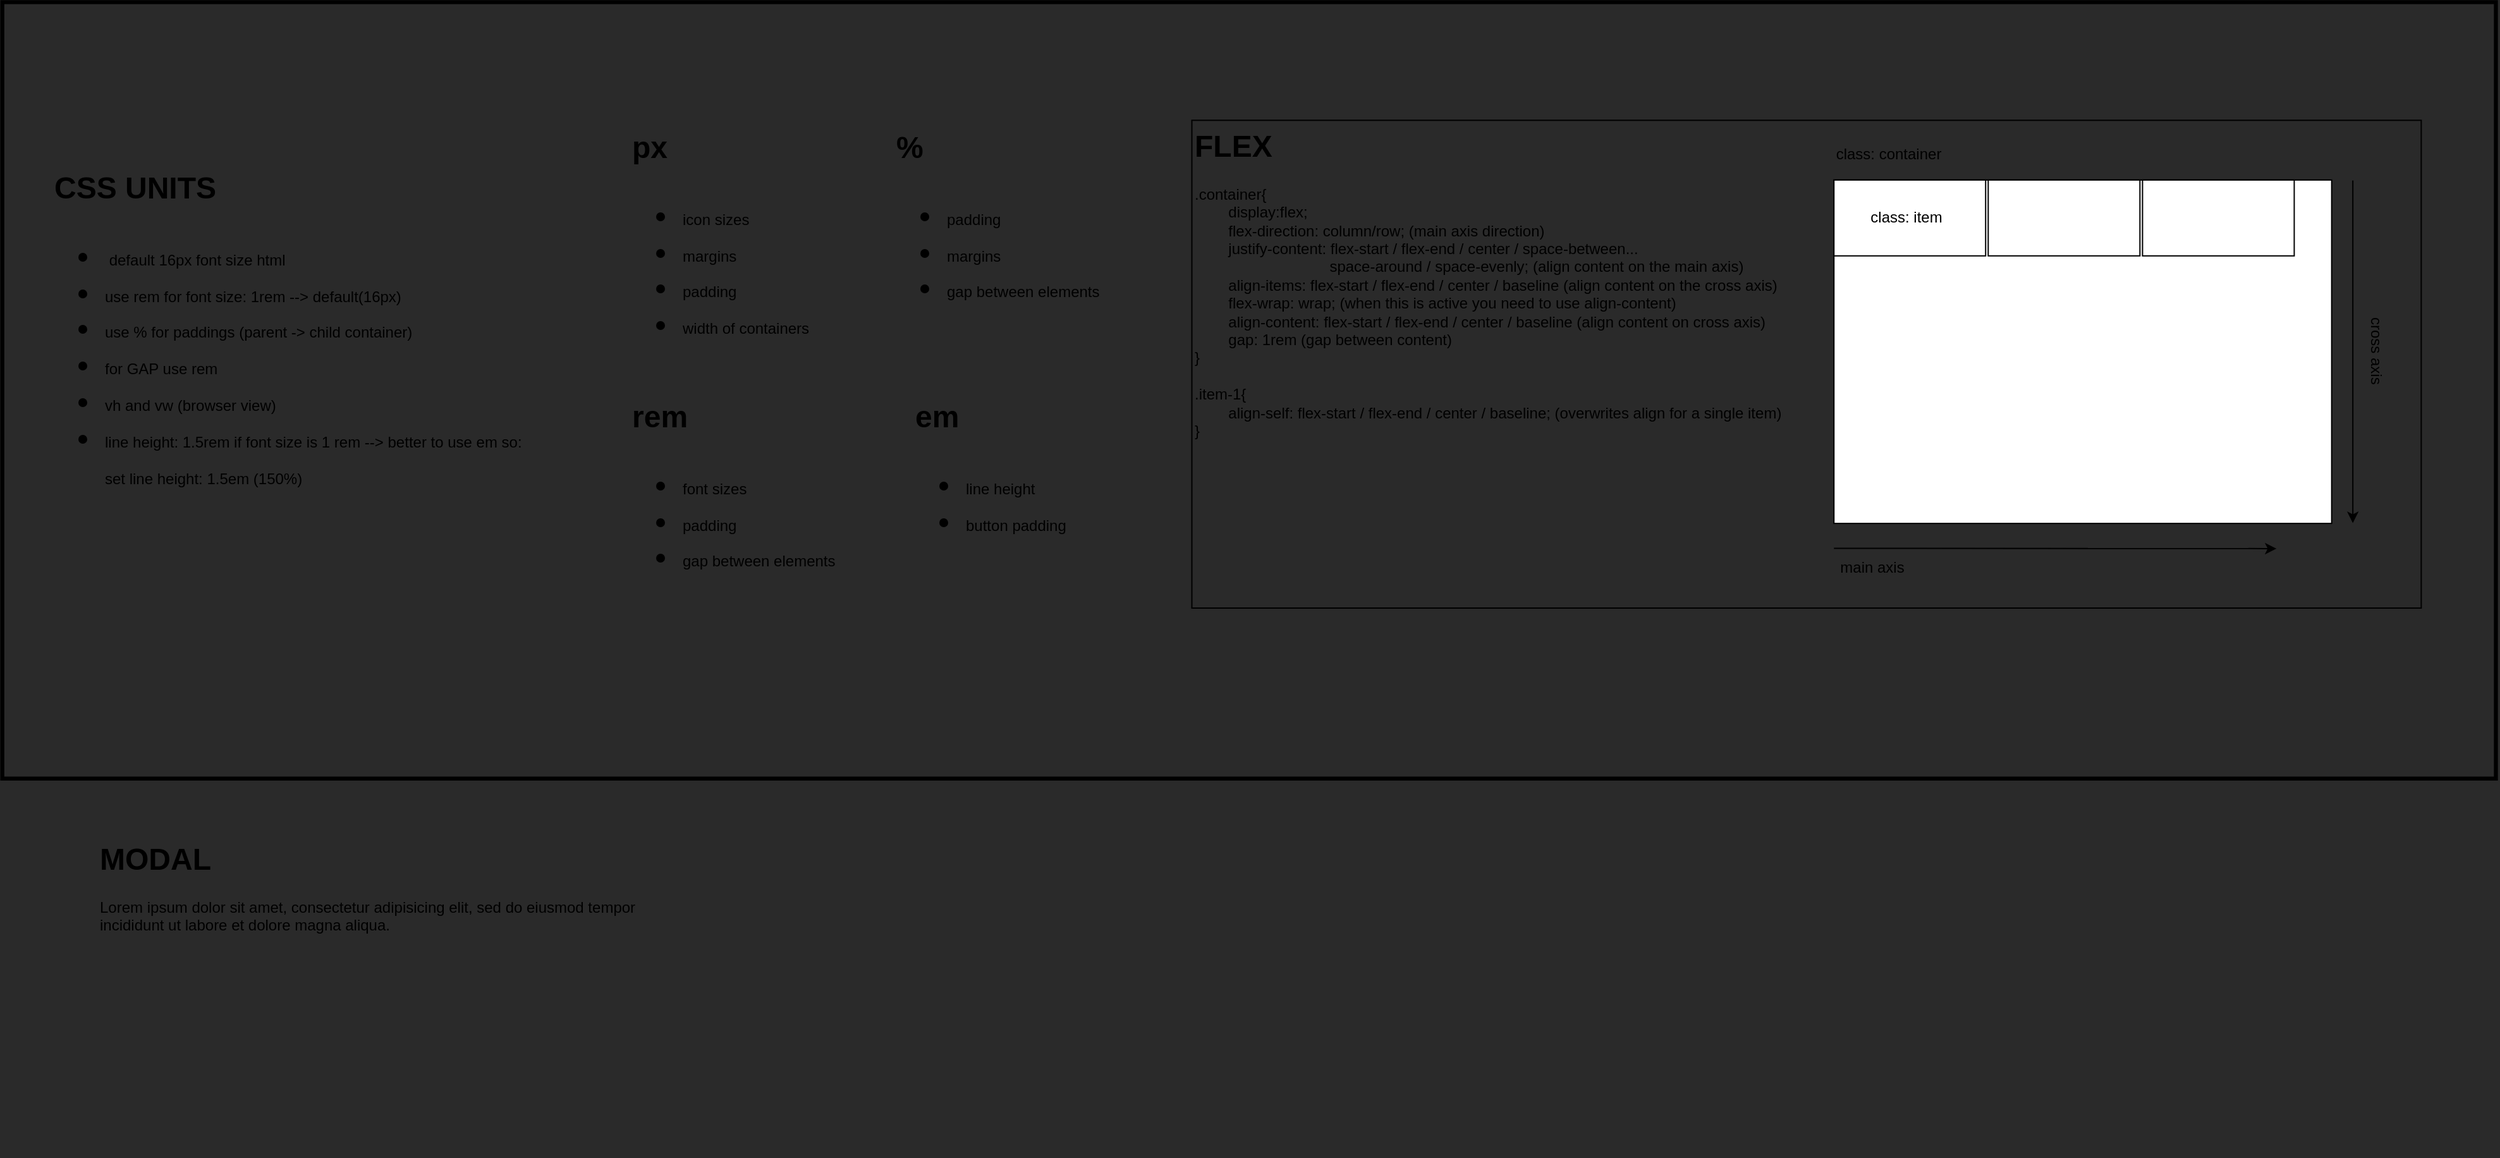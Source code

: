 <mxfile version="25.0.2">
  <diagram name="Page-1" id="AAiiQWBEAkQxzteKU6x-">
    <mxGraphModel dx="2460" dy="1590" grid="1" gridSize="3.937" guides="1" tooltips="1" connect="1" arrows="1" fold="1" page="0" pageScale="1" pageWidth="1600" pageHeight="900" background="#2a2a2a" math="0" shadow="0">
      <root>
        <mxCell id="0" />
        <mxCell id="1" parent="0" />
        <mxCell id="TYYw9LiW6u4KMub6DSwJ-14" value="" style="rounded=0;whiteSpace=wrap;html=1;fillColor=none;strokeWidth=3.15;" vertex="1" parent="1">
          <mxGeometry x="-51.18" y="-43.31" width="1972.43" height="614.18" as="geometry" />
        </mxCell>
        <mxCell id="TYYw9LiW6u4KMub6DSwJ-2" value="&lt;h1 style=&quot;margin-top: 0px;&quot;&gt;CSS UNITS&lt;/h1&gt;&lt;h1 style=&quot;margin-top: 0px;&quot;&gt;&lt;ul&gt;&lt;li&gt;&lt;span style=&quot;font-size: 12px; font-weight: 400;&quot;&gt;&amp;nbsp;default 16px font size html&lt;/span&gt;&lt;/li&gt;&lt;li&gt;&lt;span style=&quot;font-size: 12px; font-weight: 400;&quot;&gt;use rem for font size: 1rem --&amp;gt; default(16px)&lt;/span&gt;&lt;/li&gt;&lt;li&gt;&lt;span style=&quot;font-size: 12px; font-weight: 400;&quot;&gt;use % for paddings (parent -&amp;gt; child container)&lt;/span&gt;&lt;/li&gt;&lt;li&gt;&lt;span style=&quot;font-size: 12px; font-weight: 400;&quot;&gt;for GAP use rem&lt;/span&gt;&lt;/li&gt;&lt;li&gt;&lt;span style=&quot;font-size: 12px; font-weight: 400;&quot;&gt;vh and vw (browser view)&lt;/span&gt;&lt;/li&gt;&lt;li&gt;&lt;span style=&quot;font-size: 12px; font-weight: 400;&quot;&gt;line height: 1.5rem if font size is 1 rem --&amp;gt; better to use em so:&lt;br&gt;set line height: 1.5em (150%)&lt;/span&gt;&lt;/li&gt;&lt;/ul&gt;&lt;/h1&gt;" style="text;html=1;whiteSpace=wrap;overflow=hidden;rounded=0;strokeColor=none;strokeWidth=1.968;" vertex="1" parent="1">
          <mxGeometry x="-11.81" y="82.68" width="397.63" height="314.96" as="geometry" />
        </mxCell>
        <mxCell id="TYYw9LiW6u4KMub6DSwJ-8" value="&lt;h1 style=&quot;margin-top: 0px;&quot;&gt;&lt;span style=&quot;background-color: initial;&quot;&gt;px&lt;/span&gt;&lt;/h1&gt;&lt;h1 style=&quot;margin-top: 0px;&quot;&gt;&lt;ul&gt;&lt;li&gt;&lt;span style=&quot;font-size: 12px; font-weight: 400;&quot;&gt;icon sizes&lt;/span&gt;&lt;/li&gt;&lt;li&gt;&lt;span style=&quot;font-size: 12px; font-weight: 400;&quot;&gt;margins&lt;/span&gt;&lt;/li&gt;&lt;li&gt;&lt;span style=&quot;font-size: 12px; font-weight: 400;&quot;&gt;padding&lt;/span&gt;&lt;/li&gt;&lt;li&gt;&lt;span style=&quot;font-size: 12px; font-weight: 400;&quot;&gt;width of containers&lt;/span&gt;&lt;/li&gt;&lt;/ul&gt;&lt;/h1&gt;" style="text;html=1;whiteSpace=wrap;overflow=hidden;rounded=0;" vertex="1" parent="1">
          <mxGeometry x="444.88" y="51.18" width="200.79" height="208.66" as="geometry" />
        </mxCell>
        <mxCell id="TYYw9LiW6u4KMub6DSwJ-10" value="&lt;h1 style=&quot;margin-top: 0px;&quot;&gt;%&lt;/h1&gt;&lt;h1 style=&quot;margin-top: 0px;&quot;&gt;&lt;ul&gt;&lt;li&gt;&lt;span style=&quot;font-size: 12px; font-weight: 400;&quot;&gt;padding&lt;/span&gt;&lt;/li&gt;&lt;li&gt;&lt;span style=&quot;font-size: 12px; font-weight: 400;&quot;&gt;margins&lt;/span&gt;&lt;/li&gt;&lt;li&gt;&lt;span style=&quot;font-size: 12px; font-weight: 400;&quot;&gt;gap between elements&lt;/span&gt;&lt;/li&gt;&lt;/ul&gt;&lt;/h1&gt;" style="text;html=1;whiteSpace=wrap;overflow=hidden;rounded=0;" vertex="1" parent="1">
          <mxGeometry x="653.54" y="51.18" width="196.85" height="173.22" as="geometry" />
        </mxCell>
        <mxCell id="TYYw9LiW6u4KMub6DSwJ-11" value="&lt;h1 style=&quot;margin-top: 0px;&quot;&gt;rem&lt;/h1&gt;&lt;h1 style=&quot;margin-top: 0px;&quot;&gt;&lt;ul&gt;&lt;li&gt;&lt;span style=&quot;font-size: 12px; font-weight: 400;&quot;&gt;font sizes&lt;/span&gt;&lt;/li&gt;&lt;li&gt;&lt;span style=&quot;font-size: 12px; font-weight: 400;&quot;&gt;padding&lt;/span&gt;&lt;/li&gt;&lt;li&gt;&lt;span style=&quot;font-size: 12px; font-weight: 400;&quot;&gt;gap between elements&lt;/span&gt;&lt;/li&gt;&lt;/ul&gt;&lt;/h1&gt;" style="text;html=1;whiteSpace=wrap;overflow=hidden;rounded=0;" vertex="1" parent="1">
          <mxGeometry x="444.877" y="263.777" width="196.85" height="173.22" as="geometry" />
        </mxCell>
        <mxCell id="TYYw9LiW6u4KMub6DSwJ-12" value="&lt;h1 style=&quot;margin-top: 0px;&quot;&gt;em&lt;/h1&gt;&lt;h1 style=&quot;margin-top: 0px;&quot;&gt;&lt;ul&gt;&lt;li&gt;&lt;span style=&quot;font-size: 12px; font-weight: 400;&quot;&gt;line height&lt;/span&gt;&lt;/li&gt;&lt;li&gt;&lt;span style=&quot;font-size: 12px; font-weight: 400;&quot;&gt;button padding&lt;/span&gt;&lt;/li&gt;&lt;/ul&gt;&lt;/h1&gt;" style="text;html=1;whiteSpace=wrap;overflow=hidden;rounded=0;" vertex="1" parent="1">
          <mxGeometry x="669.294" y="263.774" width="196.85" height="173.22" as="geometry" />
        </mxCell>
        <mxCell id="TYYw9LiW6u4KMub6DSwJ-15" value="&lt;h1 style=&quot;margin-top: 0px;&quot;&gt;FLEX&lt;/h1&gt;&lt;div&gt;.container{&lt;/div&gt;&lt;div&gt;&lt;span style=&quot;white-space: pre;&quot;&gt;&#x9;&lt;/span&gt;display:flex;&lt;br&gt;&lt;/div&gt;&lt;div&gt;&lt;span style=&quot;white-space: pre;&quot;&gt;&#x9;&lt;/span&gt;flex-direction: column/row; (main axis direction)&lt;br&gt;&lt;/div&gt;&lt;div&gt;&lt;span style=&quot;white-space: pre;&quot;&gt;&#x9;&lt;/span&gt;justify-content: flex-start / flex-end / center / space-between...&lt;br&gt;&lt;/div&gt;&lt;div&gt;&lt;span style=&quot;white-space: pre;&quot;&gt;&#x9;&lt;/span&gt;&lt;span style=&quot;white-space: pre;&quot;&gt;&#x9;&lt;/span&gt;&lt;span style=&quot;white-space: pre;&quot;&gt;&#x9;&lt;/span&gt;&lt;span style=&quot;white-space: pre;&quot;&gt;&#x9;&lt;/span&gt;space-around / space-evenly; (align content on the main axis)&lt;br&gt;&lt;/div&gt;&lt;div&gt;&lt;span style=&quot;white-space: pre;&quot;&gt;&#x9;&lt;/span&gt;align-items: flex-start / flex-end / center / baseline (align content on the cross axis)&lt;br&gt;&lt;/div&gt;&lt;div&gt;&lt;span style=&quot;white-space: pre;&quot;&gt;&#x9;&lt;/span&gt;flex-wrap: wrap; (when this is active you need to use align-content)&lt;br&gt;&lt;/div&gt;&lt;div&gt;&lt;span style=&quot;white-space: pre;&quot;&gt;&#x9;&lt;/span&gt;align-content:&amp;nbsp;&lt;span style=&quot;background-color: initial;&quot;&gt;flex-start / flex-end / center / baseline (align content on cross axis)&lt;/span&gt;&lt;br&gt;&lt;/div&gt;&lt;div&gt;&lt;span style=&quot;background-color: initial;&quot;&gt;&lt;span style=&quot;white-space: pre;&quot;&gt;&#x9;&lt;/span&gt;gap: 1rem (gap between content)&lt;/span&gt;&lt;/div&gt;&lt;div&gt;}&lt;/div&gt;&lt;div&gt;&lt;br&gt;&lt;/div&gt;&lt;div&gt;.item-1{&lt;/div&gt;&lt;div&gt;&lt;span style=&quot;white-space: pre;&quot;&gt;&#x9;&lt;/span&gt;align-self: flex-start / flex-end / center / baseline; (overwrites align for a single item)&lt;/div&gt;&lt;div&gt;}&lt;/div&gt;" style="text;html=1;whiteSpace=wrap;overflow=hidden;rounded=0;labelBorderColor=none;strokeColor=default;" vertex="1" parent="1">
          <mxGeometry x="889.76" y="50.16" width="972.44" height="385.83" as="geometry" />
        </mxCell>
        <mxCell id="TYYw9LiW6u4KMub6DSwJ-17" value="" style="rounded=0;whiteSpace=wrap;html=1;glass=0;fillColor=#FFFFFF;" vertex="1" parent="1">
          <mxGeometry x="1397.64" y="97.4" width="393.7" height="271.65" as="geometry" />
        </mxCell>
        <mxCell id="TYYw9LiW6u4KMub6DSwJ-18" value="class: container" style="text;html=1;align=center;verticalAlign=middle;whiteSpace=wrap;rounded=0;" vertex="1" parent="1">
          <mxGeometry x="1389.76" y="61.97" width="102.36" height="30" as="geometry" />
        </mxCell>
        <mxCell id="TYYw9LiW6u4KMub6DSwJ-21" value="" style="endArrow=classic;html=1;rounded=0;entryX=0.847;entryY=0.786;entryDx=0;entryDy=0;entryPerimeter=0;" edge="1" parent="1">
          <mxGeometry width="50" height="50" relative="1" as="geometry">
            <mxPoint x="1397.64" y="388.74" as="sourcePoint" />
            <mxPoint x="1747.679" y="388.948" as="targetPoint" />
          </mxGeometry>
        </mxCell>
        <mxCell id="TYYw9LiW6u4KMub6DSwJ-23" value="main axis" style="text;html=1;align=center;verticalAlign=middle;whiteSpace=wrap;rounded=0;" vertex="1" parent="1">
          <mxGeometry x="1397.64" y="388.74" width="60" height="30" as="geometry" />
        </mxCell>
        <mxCell id="TYYw9LiW6u4KMub6DSwJ-24" value="" style="rounded=0;whiteSpace=wrap;html=1;" vertex="1" parent="1">
          <mxGeometry x="1397.64" y="97.4" width="120" height="60" as="geometry" />
        </mxCell>
        <mxCell id="TYYw9LiW6u4KMub6DSwJ-25" value="" style="rounded=0;whiteSpace=wrap;html=1;" vertex="1" parent="1">
          <mxGeometry x="1519.687" y="97.397" width="120" height="60" as="geometry" />
        </mxCell>
        <mxCell id="TYYw9LiW6u4KMub6DSwJ-26" value="" style="rounded=0;whiteSpace=wrap;html=1;" vertex="1" parent="1">
          <mxGeometry x="1641.734" y="97.404" width="120" height="60" as="geometry" />
        </mxCell>
        <mxCell id="TYYw9LiW6u4KMub6DSwJ-27" value="" style="endArrow=classic;html=1;rounded=0;" edge="1" parent="1">
          <mxGeometry width="50" height="50" relative="1" as="geometry">
            <mxPoint x="1808.09" y="97.79" as="sourcePoint" />
            <mxPoint x="1808.09" y="368.79" as="targetPoint" />
          </mxGeometry>
        </mxCell>
        <mxCell id="TYYw9LiW6u4KMub6DSwJ-28" value="cross axis" style="text;html=1;align=center;verticalAlign=middle;whiteSpace=wrap;rounded=0;horizontal=1;textDirection=vertical-rl;" vertex="1" parent="1">
          <mxGeometry x="1815.96" y="97.41" width="19.69" height="271.65" as="geometry" />
        </mxCell>
        <mxCell id="TYYw9LiW6u4KMub6DSwJ-30" value="class: item" style="text;html=1;align=center;verticalAlign=middle;whiteSpace=wrap;rounded=0;" vertex="1" parent="1">
          <mxGeometry x="1425.2" y="112.4" width="60" height="30" as="geometry" />
        </mxCell>
        <mxCell id="TYYw9LiW6u4KMub6DSwJ-31" style="edgeStyle=orthogonalEdgeStyle;rounded=0;orthogonalLoop=1;jettySize=auto;html=1;exitX=0.5;exitY=1;exitDx=0;exitDy=0;" edge="1" parent="1" source="TYYw9LiW6u4KMub6DSwJ-15" target="TYYw9LiW6u4KMub6DSwJ-15">
          <mxGeometry relative="1" as="geometry" />
        </mxCell>
        <mxCell id="TYYw9LiW6u4KMub6DSwJ-32" value="&lt;h1 style=&quot;margin-top: 0px;&quot;&gt;MODAL&lt;/h1&gt;&lt;p&gt;Lorem ipsum dolor sit amet, consectetur adipisicing elit, sed do eiusmod tempor incididunt ut labore et dolore magna aliqua.&lt;/p&gt;" style="text;html=1;whiteSpace=wrap;overflow=hidden;rounded=0;" vertex="1" parent="1">
          <mxGeometry x="23.62" y="614.17" width="452.76" height="251.97" as="geometry" />
        </mxCell>
      </root>
    </mxGraphModel>
  </diagram>
</mxfile>
